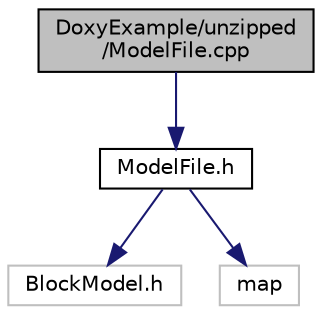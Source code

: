 digraph "DoxyExample/unzipped/ModelFile.cpp"
{
  edge [fontname="Helvetica",fontsize="10",labelfontname="Helvetica",labelfontsize="10"];
  node [fontname="Helvetica",fontsize="10",shape=record];
  Node0 [label="DoxyExample/unzipped\l/ModelFile.cpp",height=0.2,width=0.4,color="black", fillcolor="grey75", style="filled", fontcolor="black"];
  Node0 -> Node1 [color="midnightblue",fontsize="10",style="solid",fontname="Helvetica"];
  Node1 [label="ModelFile.h",height=0.2,width=0.4,color="black", fillcolor="white", style="filled",URL="$_doxy_example_2unzipped_2_model_file_8h.html"];
  Node1 -> Node2 [color="midnightblue",fontsize="10",style="solid",fontname="Helvetica"];
  Node2 [label="BlockModel.h",height=0.2,width=0.4,color="grey75", fillcolor="white", style="filled"];
  Node1 -> Node3 [color="midnightblue",fontsize="10",style="solid",fontname="Helvetica"];
  Node3 [label="map",height=0.2,width=0.4,color="grey75", fillcolor="white", style="filled"];
}

